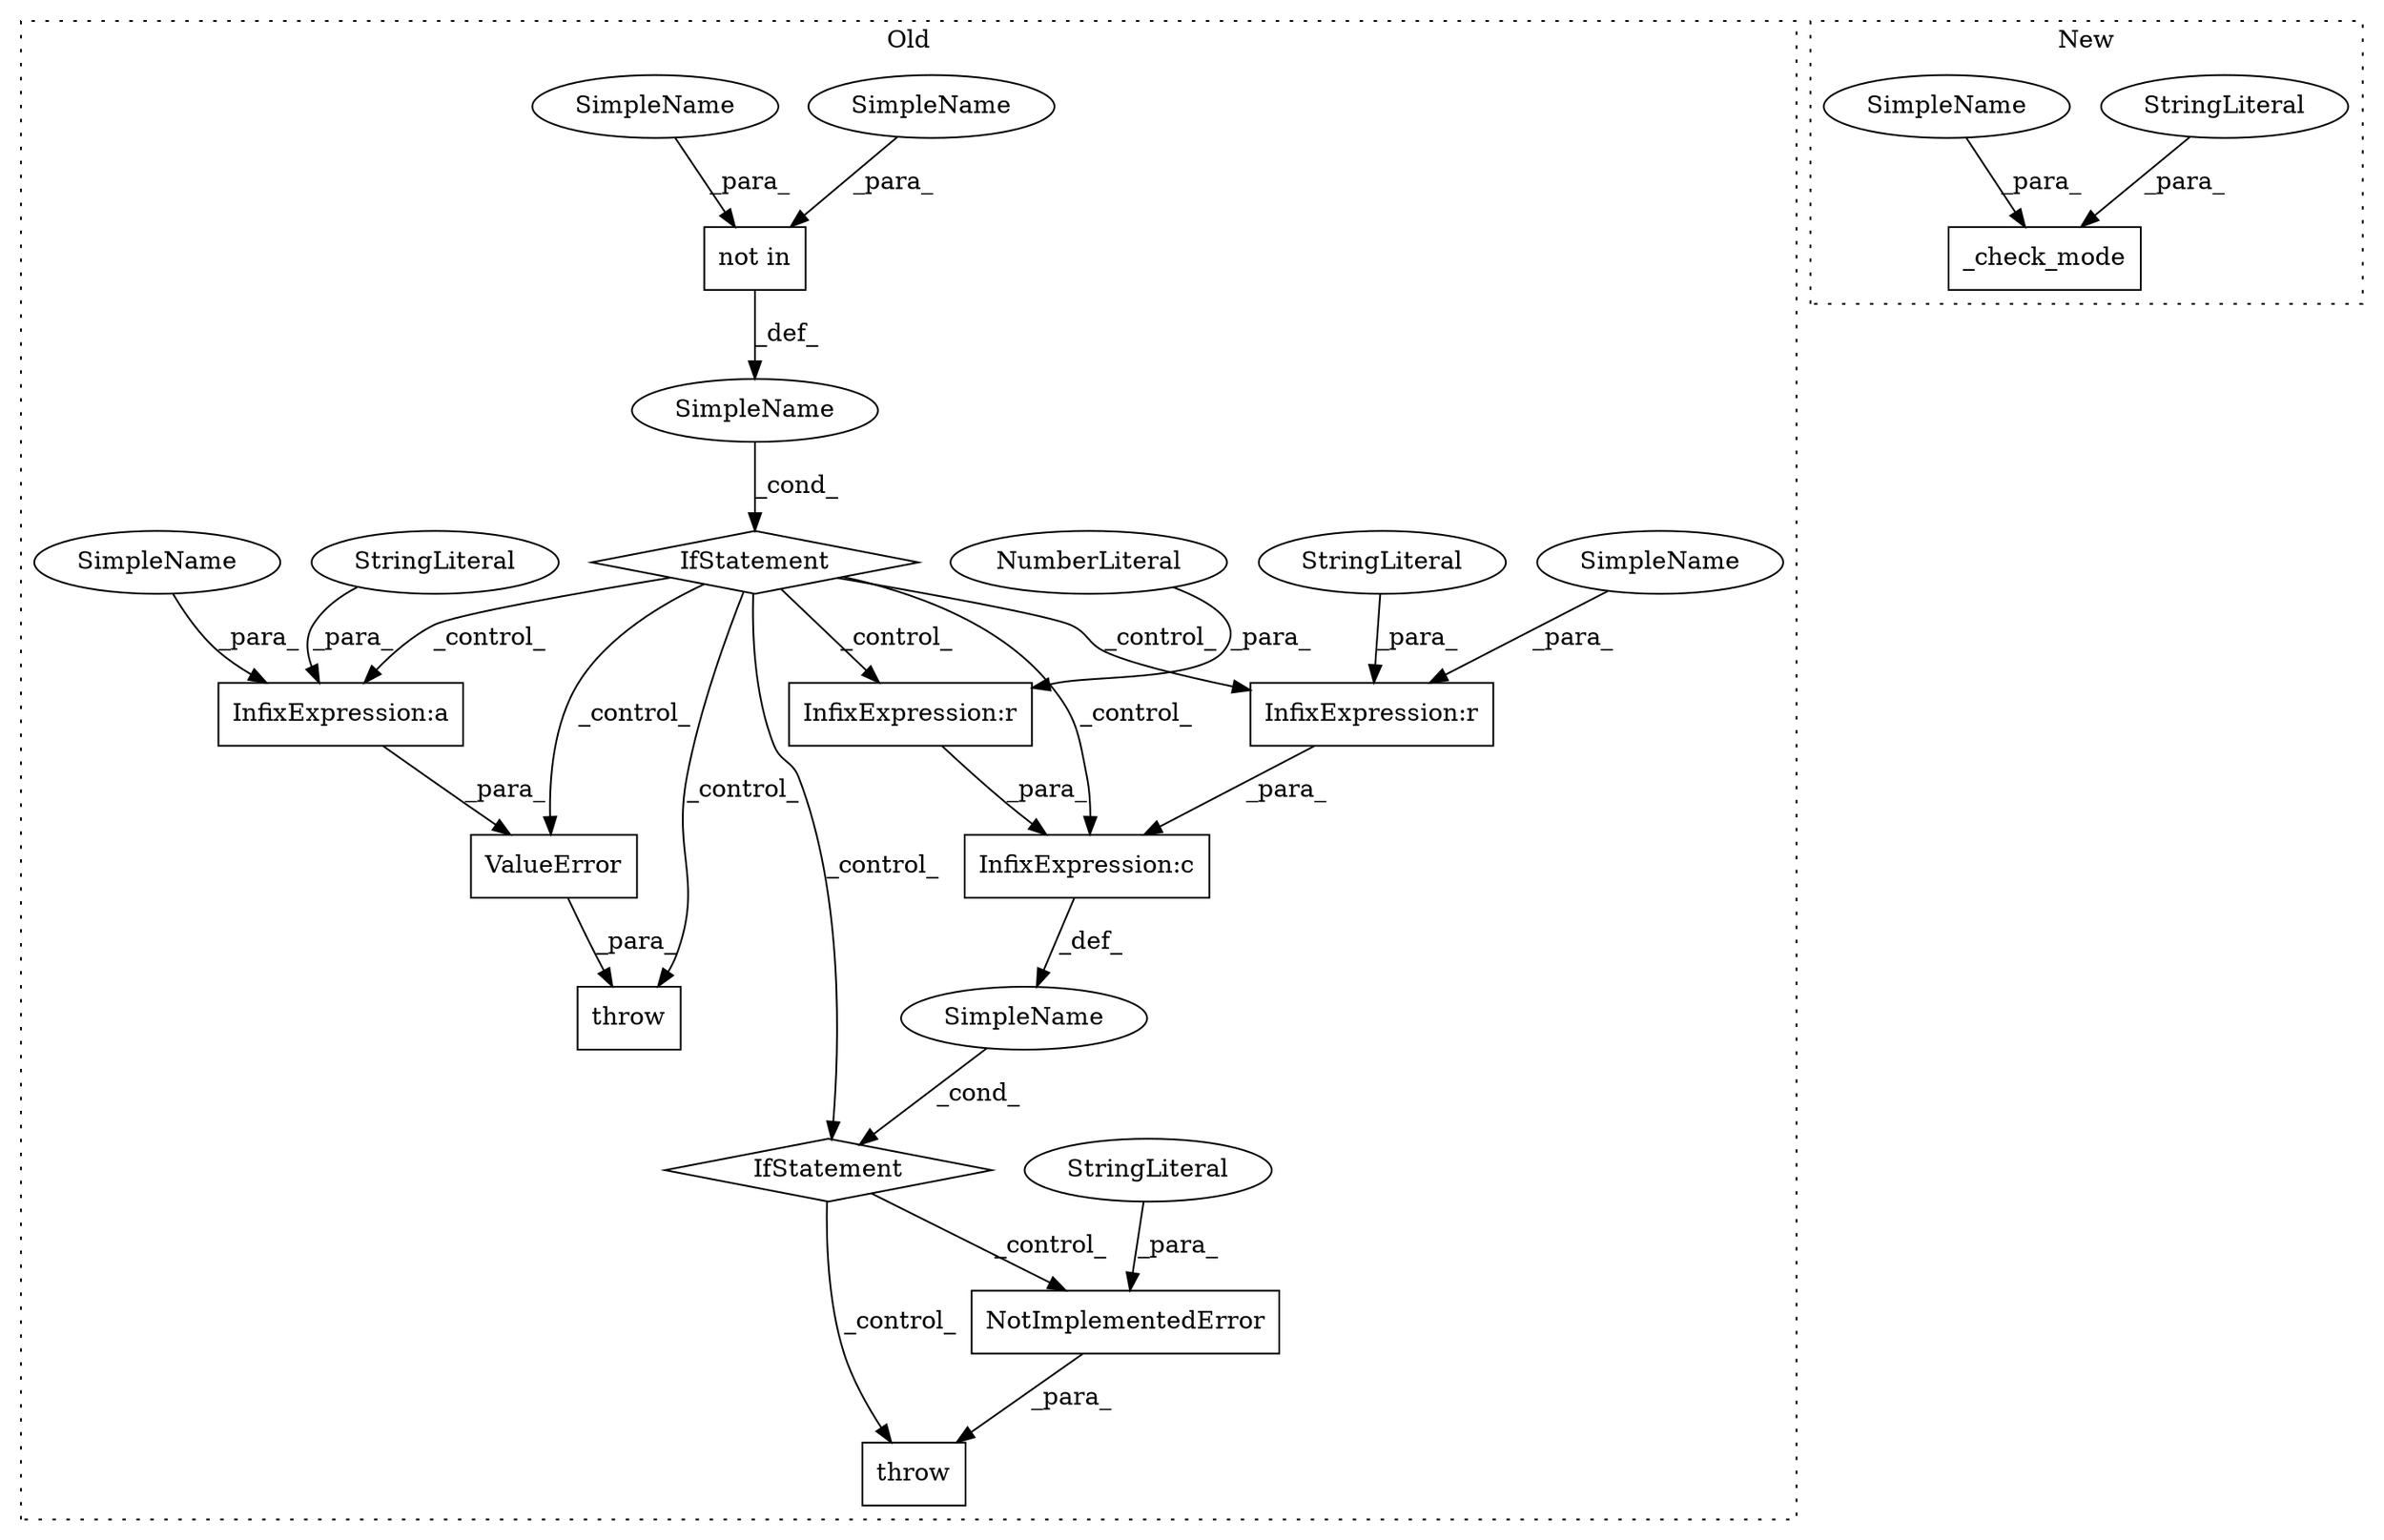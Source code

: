 digraph G {
subgraph cluster0 {
1 [label="ValueError" a="32" s="929,984" l="11,1" shape="box"];
3 [label="SimpleName" a="42" s="" l="" shape="ellipse"];
4 [label="throw" a="53" s="1048" l="6" shape="box"];
5 [label="InfixExpression:c" a="27" s="1021" l="4" shape="box"];
6 [label="InfixExpression:r" a="27" s="1006" l="4" shape="box"];
7 [label="InfixExpression:r" a="27" s="1030" l="4" shape="box"];
8 [label="throw" a="53" s="923" l="6" shape="box"];
9 [label="SimpleName" a="42" s="" l="" shape="ellipse"];
10 [label="IfStatement" a="25" s="997,1038" l="4,2" shape="diamond"];
11 [label="InfixExpression:a" a="27" s="976" l="3" shape="box"];
12 [label="NumberLiteral" a="34" s="1034" l="3" shape="ellipse"];
13 [label="not in" a="108" s="896" l="17" shape="box"];
14 [label="IfStatement" a="25" s="888,913" l="8,2" shape="diamond"];
15 [label="NotImplementedError" a="32" s="1054,1132" l="20,1" shape="box"];
16 [label="StringLiteral" a="45" s="1010" l="10" shape="ellipse"];
17 [label="StringLiteral" a="45" s="1074" l="58" shape="ellipse"];
18 [label="StringLiteral" a="45" s="940" l="36" shape="ellipse"];
20 [label="SimpleName" a="42" s="896" l="4" shape="ellipse"];
21 [label="SimpleName" a="42" s="1002" l="4" shape="ellipse"];
23 [label="SimpleName" a="42" s="979" l="5" shape="ellipse"];
24 [label="SimpleName" a="42" s="908" l="5" shape="ellipse"];
label = "Old";
style="dotted";
}
subgraph cluster1 {
2 [label="_check_mode" a="32" s="623,655" l="12,1" shape="box"];
19 [label="StringLiteral" a="45" s="645" l="10" shape="ellipse"];
22 [label="SimpleName" a="42" s="635" l="4" shape="ellipse"];
label = "New";
style="dotted";
}
1 -> 8 [label="_para_"];
3 -> 14 [label="_cond_"];
5 -> 9 [label="_def_"];
6 -> 5 [label="_para_"];
7 -> 5 [label="_para_"];
9 -> 10 [label="_cond_"];
10 -> 15 [label="_control_"];
10 -> 4 [label="_control_"];
11 -> 1 [label="_para_"];
12 -> 7 [label="_para_"];
13 -> 3 [label="_def_"];
14 -> 1 [label="_control_"];
14 -> 10 [label="_control_"];
14 -> 6 [label="_control_"];
14 -> 8 [label="_control_"];
14 -> 7 [label="_control_"];
14 -> 11 [label="_control_"];
14 -> 5 [label="_control_"];
15 -> 4 [label="_para_"];
16 -> 6 [label="_para_"];
17 -> 15 [label="_para_"];
18 -> 11 [label="_para_"];
19 -> 2 [label="_para_"];
20 -> 13 [label="_para_"];
21 -> 6 [label="_para_"];
22 -> 2 [label="_para_"];
23 -> 11 [label="_para_"];
24 -> 13 [label="_para_"];
}